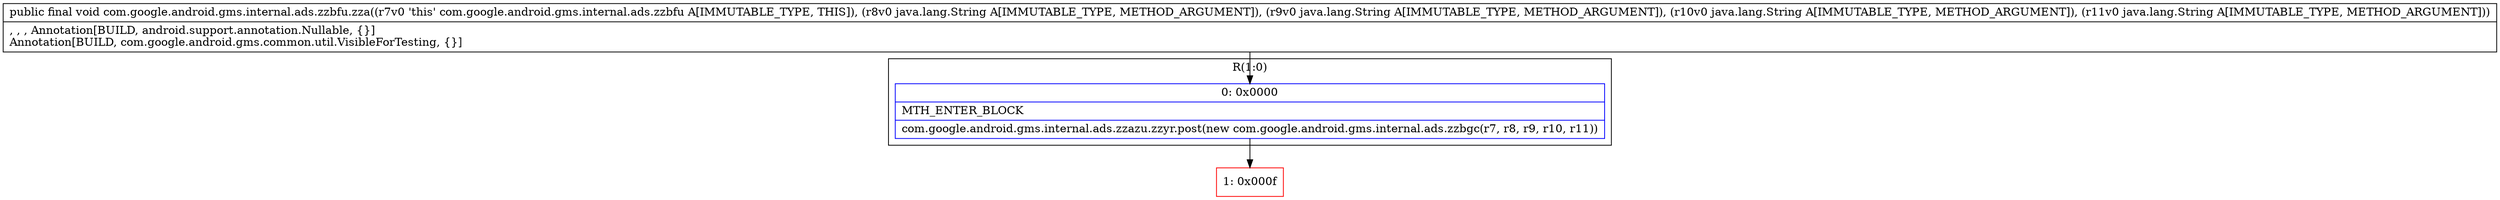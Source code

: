 digraph "CFG forcom.google.android.gms.internal.ads.zzbfu.zza(Ljava\/lang\/String;Ljava\/lang\/String;Ljava\/lang\/String;Ljava\/lang\/String;)V" {
subgraph cluster_Region_1448869842 {
label = "R(1:0)";
node [shape=record,color=blue];
Node_0 [shape=record,label="{0\:\ 0x0000|MTH_ENTER_BLOCK\l|com.google.android.gms.internal.ads.zzazu.zzyr.post(new com.google.android.gms.internal.ads.zzbgc(r7, r8, r9, r10, r11))\l}"];
}
Node_1 [shape=record,color=red,label="{1\:\ 0x000f}"];
MethodNode[shape=record,label="{public final void com.google.android.gms.internal.ads.zzbfu.zza((r7v0 'this' com.google.android.gms.internal.ads.zzbfu A[IMMUTABLE_TYPE, THIS]), (r8v0 java.lang.String A[IMMUTABLE_TYPE, METHOD_ARGUMENT]), (r9v0 java.lang.String A[IMMUTABLE_TYPE, METHOD_ARGUMENT]), (r10v0 java.lang.String A[IMMUTABLE_TYPE, METHOD_ARGUMENT]), (r11v0 java.lang.String A[IMMUTABLE_TYPE, METHOD_ARGUMENT]))  | , , , Annotation[BUILD, android.support.annotation.Nullable, \{\}]\lAnnotation[BUILD, com.google.android.gms.common.util.VisibleForTesting, \{\}]\l}"];
MethodNode -> Node_0;
Node_0 -> Node_1;
}


